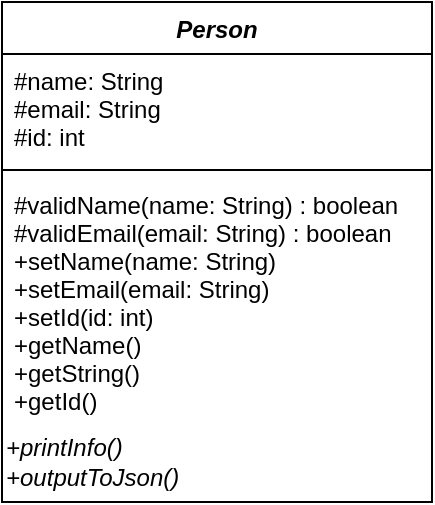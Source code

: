 <mxfile version="14.2.7" type="github"><diagram id="O_u-7tQ61Bx85qdQY5yG" name="Page-1"><mxGraphModel dx="1185" dy="617" grid="1" gridSize="10" guides="1" tooltips="1" connect="1" arrows="1" fold="1" page="1" pageScale="1" pageWidth="850" pageHeight="1100" math="0" shadow="0"><root><mxCell id="0"/><mxCell id="1" parent="0"/><mxCell id="xHgvMC5Moh_WvQYjaeAb-1" value="Person" style="swimlane;fontStyle=3;align=center;verticalAlign=top;childLayout=stackLayout;horizontal=1;startSize=26;horizontalStack=0;resizeParent=1;resizeParentMax=0;resizeLast=0;collapsible=1;marginBottom=0;" vertex="1" parent="1"><mxGeometry x="345" y="120" width="215" height="250" as="geometry"/></mxCell><mxCell id="xHgvMC5Moh_WvQYjaeAb-2" value="#name: String&#xA;#email: String&#xA;#id: int&#xA;" style="text;strokeColor=none;fillColor=none;align=left;verticalAlign=top;spacingLeft=4;spacingRight=4;overflow=hidden;rotatable=0;points=[[0,0.5],[1,0.5]];portConstraint=eastwest;" vertex="1" parent="xHgvMC5Moh_WvQYjaeAb-1"><mxGeometry y="26" width="215" height="54" as="geometry"/></mxCell><mxCell id="xHgvMC5Moh_WvQYjaeAb-3" value="" style="line;strokeWidth=1;fillColor=none;align=left;verticalAlign=middle;spacingTop=-1;spacingLeft=3;spacingRight=3;rotatable=0;labelPosition=right;points=[];portConstraint=eastwest;" vertex="1" parent="xHgvMC5Moh_WvQYjaeAb-1"><mxGeometry y="80" width="215" height="8" as="geometry"/></mxCell><mxCell id="xHgvMC5Moh_WvQYjaeAb-4" value="#validName(name: String) : boolean&#xA;#validEmail(email: String) : boolean&#xA;+setName(name: String)&#xA;+setEmail(email: String)&#xA;+setId(id: int)&#xA;+getName()&#xA;+getString()&#xA;+getId()" style="text;strokeColor=none;fillColor=none;align=left;verticalAlign=top;spacingLeft=4;spacingRight=4;overflow=hidden;rotatable=0;points=[[0,0.5],[1,0.5]];portConstraint=eastwest;" vertex="1" parent="xHgvMC5Moh_WvQYjaeAb-1"><mxGeometry y="88" width="215" height="122" as="geometry"/></mxCell><mxCell id="xHgvMC5Moh_WvQYjaeAb-5" value="&lt;div align=&quot;left&quot;&gt;&lt;i&gt;+printInfo()&lt;/i&gt;&lt;/div&gt;&lt;div align=&quot;left&quot;&gt;&lt;i&gt;+outputToJson()&lt;br&gt;&lt;/i&gt;&lt;/div&gt;" style="text;html=1;align=left;verticalAlign=middle;resizable=0;points=[];autosize=1;" vertex="1" parent="xHgvMC5Moh_WvQYjaeAb-1"><mxGeometry y="210" width="215" height="40" as="geometry"/></mxCell></root></mxGraphModel></diagram></mxfile>